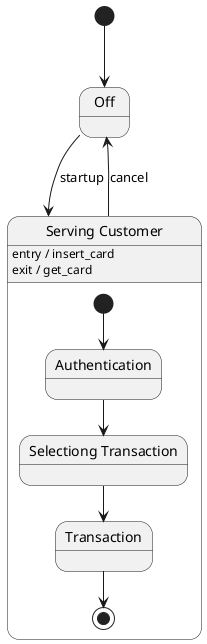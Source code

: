 @startuml State

[*] --> Off

Off --> serving : startup


state "Serving Customer" as serving {
 serving : entry / insert_card
 serving : exit / get_card

 state "Authentication" as auth
 state "Selectiong Transaction" as selecting
 state "Transaction" as trans
 [*] --> auth
 auth --> selecting
 selecting --> trans
 trans --> [*]
}

serving --> Off : cancel


@enduml